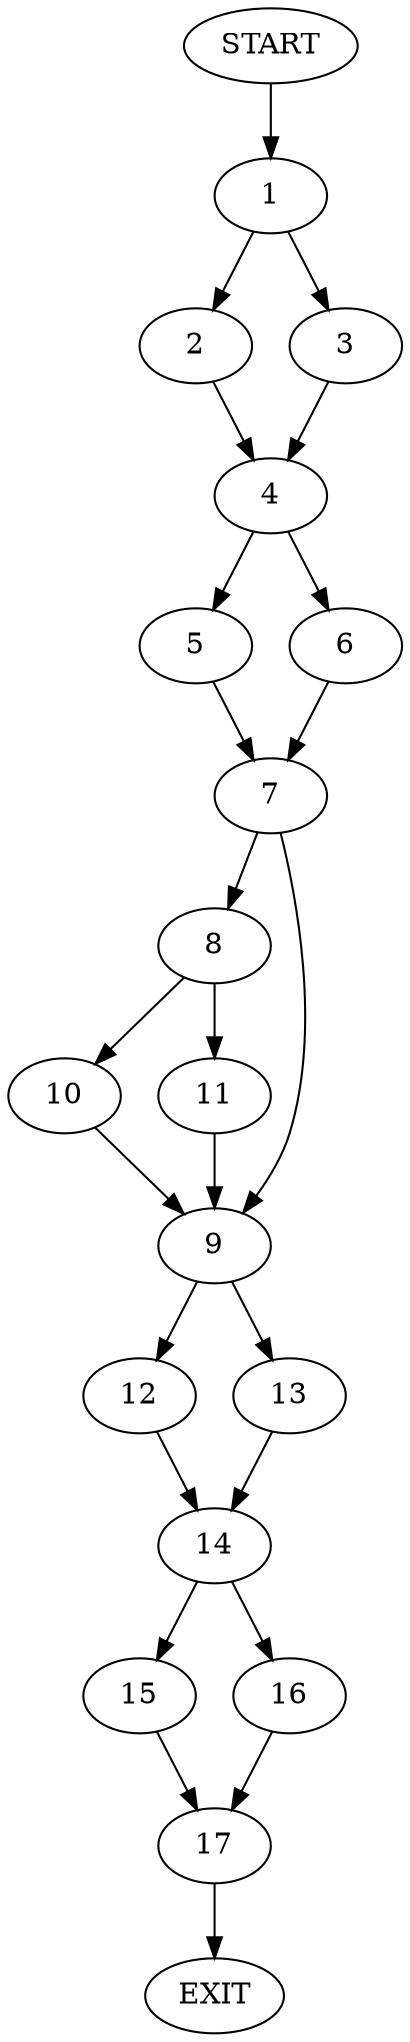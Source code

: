 digraph {
0 [label="START"]
18 [label="EXIT"]
0 -> 1
1 -> 2
1 -> 3
2 -> 4
3 -> 4
4 -> 5
4 -> 6
5 -> 7
6 -> 7
7 -> 8
7 -> 9
8 -> 10
8 -> 11
9 -> 12
9 -> 13
11 -> 9
10 -> 9
12 -> 14
13 -> 14
14 -> 15
14 -> 16
15 -> 17
16 -> 17
17 -> 18
}
